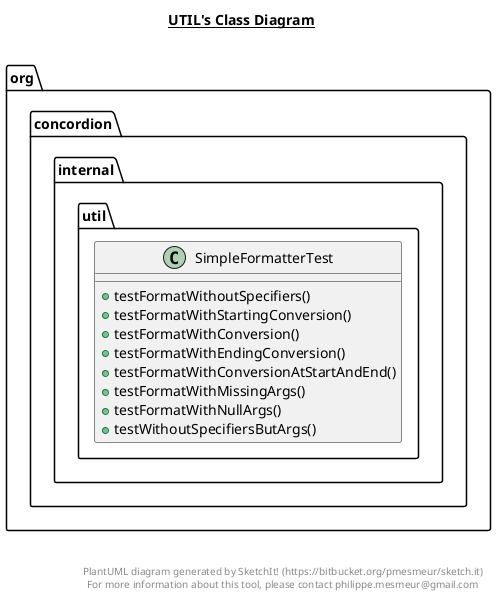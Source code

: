 @startuml

title __UTIL's Class Diagram__\n

  package org.concordion.internal {
    package org.concordion.internal.util {
      class SimpleFormatterTest {
          + testFormatWithoutSpecifiers()
          + testFormatWithStartingConversion()
          + testFormatWithConversion()
          + testFormatWithEndingConversion()
          + testFormatWithConversionAtStartAndEnd()
          + testFormatWithMissingArgs()
          + testFormatWithNullArgs()
          + testWithoutSpecifiersButArgs()
      }
    }
  }
  



right footer


PlantUML diagram generated by SketchIt! (https://bitbucket.org/pmesmeur/sketch.it)
For more information about this tool, please contact philippe.mesmeur@gmail.com
endfooter

@enduml
